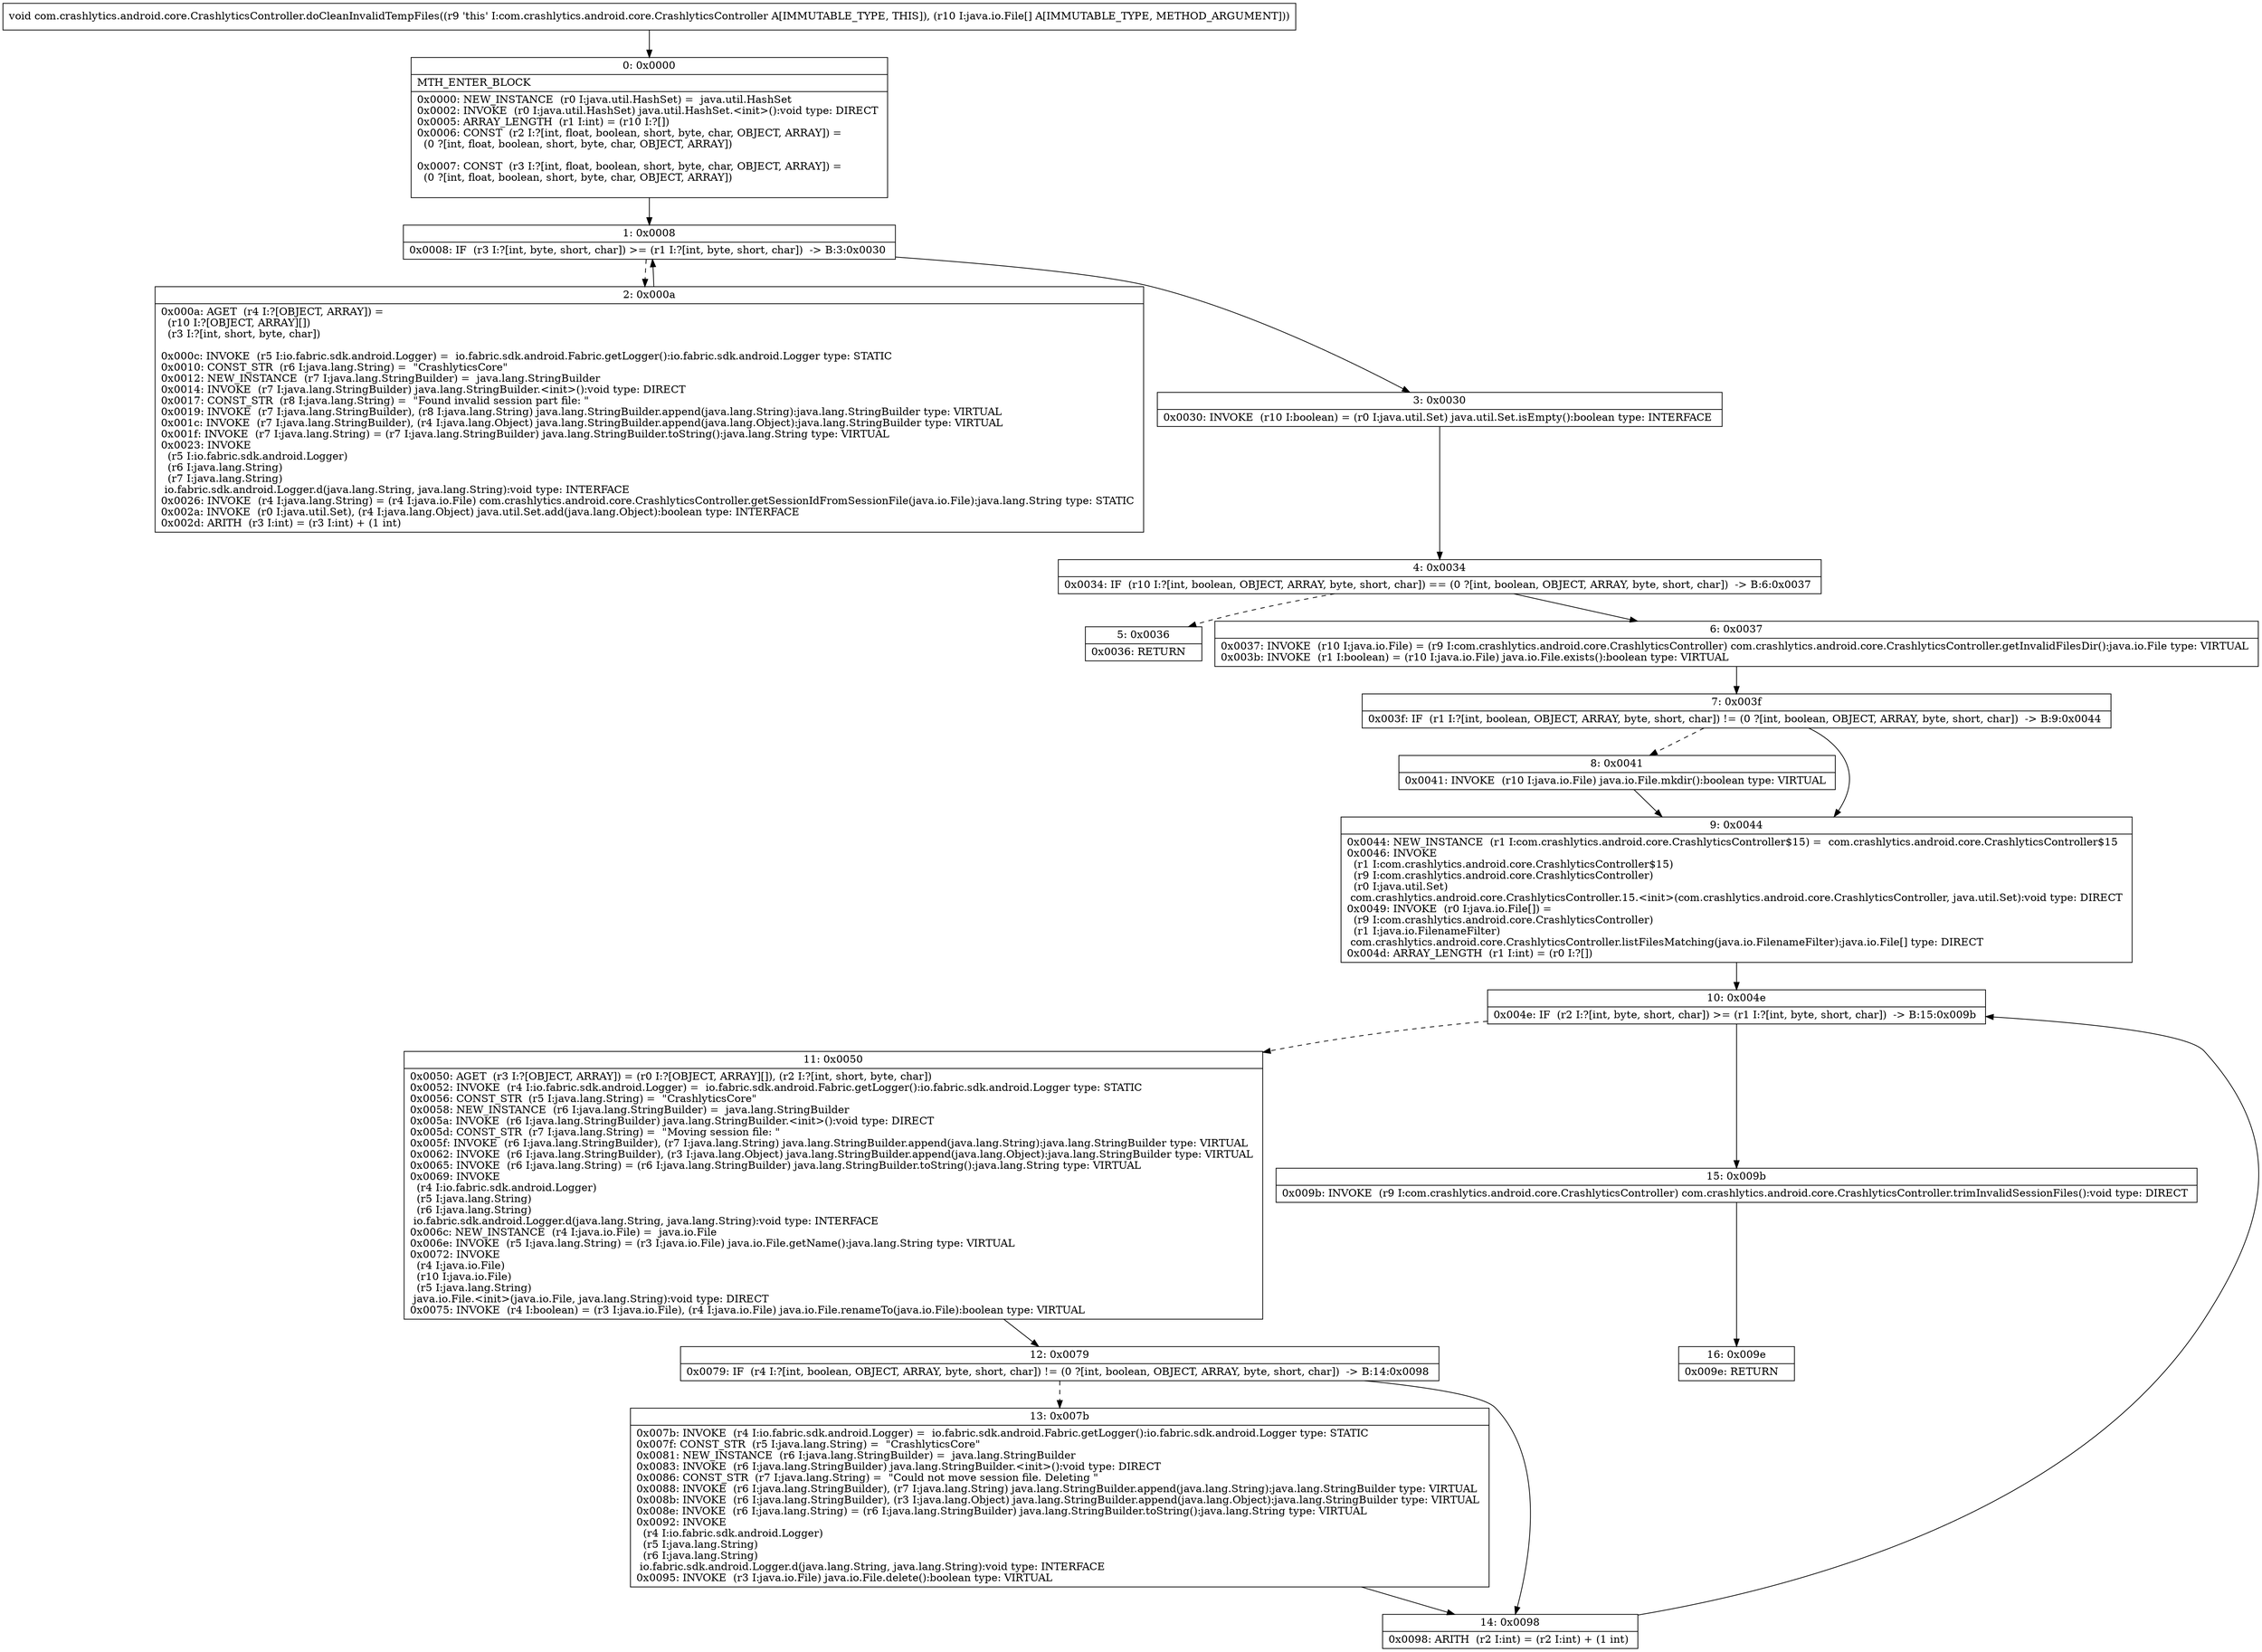 digraph "CFG forcom.crashlytics.android.core.CrashlyticsController.doCleanInvalidTempFiles([Ljava\/io\/File;)V" {
Node_0 [shape=record,label="{0\:\ 0x0000|MTH_ENTER_BLOCK\l|0x0000: NEW_INSTANCE  (r0 I:java.util.HashSet) =  java.util.HashSet \l0x0002: INVOKE  (r0 I:java.util.HashSet) java.util.HashSet.\<init\>():void type: DIRECT \l0x0005: ARRAY_LENGTH  (r1 I:int) = (r10 I:?[]) \l0x0006: CONST  (r2 I:?[int, float, boolean, short, byte, char, OBJECT, ARRAY]) = \l  (0 ?[int, float, boolean, short, byte, char, OBJECT, ARRAY])\l \l0x0007: CONST  (r3 I:?[int, float, boolean, short, byte, char, OBJECT, ARRAY]) = \l  (0 ?[int, float, boolean, short, byte, char, OBJECT, ARRAY])\l \l}"];
Node_1 [shape=record,label="{1\:\ 0x0008|0x0008: IF  (r3 I:?[int, byte, short, char]) \>= (r1 I:?[int, byte, short, char])  \-\> B:3:0x0030 \l}"];
Node_2 [shape=record,label="{2\:\ 0x000a|0x000a: AGET  (r4 I:?[OBJECT, ARRAY]) = \l  (r10 I:?[OBJECT, ARRAY][])\l  (r3 I:?[int, short, byte, char])\l \l0x000c: INVOKE  (r5 I:io.fabric.sdk.android.Logger) =  io.fabric.sdk.android.Fabric.getLogger():io.fabric.sdk.android.Logger type: STATIC \l0x0010: CONST_STR  (r6 I:java.lang.String) =  \"CrashlyticsCore\" \l0x0012: NEW_INSTANCE  (r7 I:java.lang.StringBuilder) =  java.lang.StringBuilder \l0x0014: INVOKE  (r7 I:java.lang.StringBuilder) java.lang.StringBuilder.\<init\>():void type: DIRECT \l0x0017: CONST_STR  (r8 I:java.lang.String) =  \"Found invalid session part file: \" \l0x0019: INVOKE  (r7 I:java.lang.StringBuilder), (r8 I:java.lang.String) java.lang.StringBuilder.append(java.lang.String):java.lang.StringBuilder type: VIRTUAL \l0x001c: INVOKE  (r7 I:java.lang.StringBuilder), (r4 I:java.lang.Object) java.lang.StringBuilder.append(java.lang.Object):java.lang.StringBuilder type: VIRTUAL \l0x001f: INVOKE  (r7 I:java.lang.String) = (r7 I:java.lang.StringBuilder) java.lang.StringBuilder.toString():java.lang.String type: VIRTUAL \l0x0023: INVOKE  \l  (r5 I:io.fabric.sdk.android.Logger)\l  (r6 I:java.lang.String)\l  (r7 I:java.lang.String)\l io.fabric.sdk.android.Logger.d(java.lang.String, java.lang.String):void type: INTERFACE \l0x0026: INVOKE  (r4 I:java.lang.String) = (r4 I:java.io.File) com.crashlytics.android.core.CrashlyticsController.getSessionIdFromSessionFile(java.io.File):java.lang.String type: STATIC \l0x002a: INVOKE  (r0 I:java.util.Set), (r4 I:java.lang.Object) java.util.Set.add(java.lang.Object):boolean type: INTERFACE \l0x002d: ARITH  (r3 I:int) = (r3 I:int) + (1 int) \l}"];
Node_3 [shape=record,label="{3\:\ 0x0030|0x0030: INVOKE  (r10 I:boolean) = (r0 I:java.util.Set) java.util.Set.isEmpty():boolean type: INTERFACE \l}"];
Node_4 [shape=record,label="{4\:\ 0x0034|0x0034: IF  (r10 I:?[int, boolean, OBJECT, ARRAY, byte, short, char]) == (0 ?[int, boolean, OBJECT, ARRAY, byte, short, char])  \-\> B:6:0x0037 \l}"];
Node_5 [shape=record,label="{5\:\ 0x0036|0x0036: RETURN   \l}"];
Node_6 [shape=record,label="{6\:\ 0x0037|0x0037: INVOKE  (r10 I:java.io.File) = (r9 I:com.crashlytics.android.core.CrashlyticsController) com.crashlytics.android.core.CrashlyticsController.getInvalidFilesDir():java.io.File type: VIRTUAL \l0x003b: INVOKE  (r1 I:boolean) = (r10 I:java.io.File) java.io.File.exists():boolean type: VIRTUAL \l}"];
Node_7 [shape=record,label="{7\:\ 0x003f|0x003f: IF  (r1 I:?[int, boolean, OBJECT, ARRAY, byte, short, char]) != (0 ?[int, boolean, OBJECT, ARRAY, byte, short, char])  \-\> B:9:0x0044 \l}"];
Node_8 [shape=record,label="{8\:\ 0x0041|0x0041: INVOKE  (r10 I:java.io.File) java.io.File.mkdir():boolean type: VIRTUAL \l}"];
Node_9 [shape=record,label="{9\:\ 0x0044|0x0044: NEW_INSTANCE  (r1 I:com.crashlytics.android.core.CrashlyticsController$15) =  com.crashlytics.android.core.CrashlyticsController$15 \l0x0046: INVOKE  \l  (r1 I:com.crashlytics.android.core.CrashlyticsController$15)\l  (r9 I:com.crashlytics.android.core.CrashlyticsController)\l  (r0 I:java.util.Set)\l com.crashlytics.android.core.CrashlyticsController.15.\<init\>(com.crashlytics.android.core.CrashlyticsController, java.util.Set):void type: DIRECT \l0x0049: INVOKE  (r0 I:java.io.File[]) = \l  (r9 I:com.crashlytics.android.core.CrashlyticsController)\l  (r1 I:java.io.FilenameFilter)\l com.crashlytics.android.core.CrashlyticsController.listFilesMatching(java.io.FilenameFilter):java.io.File[] type: DIRECT \l0x004d: ARRAY_LENGTH  (r1 I:int) = (r0 I:?[]) \l}"];
Node_10 [shape=record,label="{10\:\ 0x004e|0x004e: IF  (r2 I:?[int, byte, short, char]) \>= (r1 I:?[int, byte, short, char])  \-\> B:15:0x009b \l}"];
Node_11 [shape=record,label="{11\:\ 0x0050|0x0050: AGET  (r3 I:?[OBJECT, ARRAY]) = (r0 I:?[OBJECT, ARRAY][]), (r2 I:?[int, short, byte, char]) \l0x0052: INVOKE  (r4 I:io.fabric.sdk.android.Logger) =  io.fabric.sdk.android.Fabric.getLogger():io.fabric.sdk.android.Logger type: STATIC \l0x0056: CONST_STR  (r5 I:java.lang.String) =  \"CrashlyticsCore\" \l0x0058: NEW_INSTANCE  (r6 I:java.lang.StringBuilder) =  java.lang.StringBuilder \l0x005a: INVOKE  (r6 I:java.lang.StringBuilder) java.lang.StringBuilder.\<init\>():void type: DIRECT \l0x005d: CONST_STR  (r7 I:java.lang.String) =  \"Moving session file: \" \l0x005f: INVOKE  (r6 I:java.lang.StringBuilder), (r7 I:java.lang.String) java.lang.StringBuilder.append(java.lang.String):java.lang.StringBuilder type: VIRTUAL \l0x0062: INVOKE  (r6 I:java.lang.StringBuilder), (r3 I:java.lang.Object) java.lang.StringBuilder.append(java.lang.Object):java.lang.StringBuilder type: VIRTUAL \l0x0065: INVOKE  (r6 I:java.lang.String) = (r6 I:java.lang.StringBuilder) java.lang.StringBuilder.toString():java.lang.String type: VIRTUAL \l0x0069: INVOKE  \l  (r4 I:io.fabric.sdk.android.Logger)\l  (r5 I:java.lang.String)\l  (r6 I:java.lang.String)\l io.fabric.sdk.android.Logger.d(java.lang.String, java.lang.String):void type: INTERFACE \l0x006c: NEW_INSTANCE  (r4 I:java.io.File) =  java.io.File \l0x006e: INVOKE  (r5 I:java.lang.String) = (r3 I:java.io.File) java.io.File.getName():java.lang.String type: VIRTUAL \l0x0072: INVOKE  \l  (r4 I:java.io.File)\l  (r10 I:java.io.File)\l  (r5 I:java.lang.String)\l java.io.File.\<init\>(java.io.File, java.lang.String):void type: DIRECT \l0x0075: INVOKE  (r4 I:boolean) = (r3 I:java.io.File), (r4 I:java.io.File) java.io.File.renameTo(java.io.File):boolean type: VIRTUAL \l}"];
Node_12 [shape=record,label="{12\:\ 0x0079|0x0079: IF  (r4 I:?[int, boolean, OBJECT, ARRAY, byte, short, char]) != (0 ?[int, boolean, OBJECT, ARRAY, byte, short, char])  \-\> B:14:0x0098 \l}"];
Node_13 [shape=record,label="{13\:\ 0x007b|0x007b: INVOKE  (r4 I:io.fabric.sdk.android.Logger) =  io.fabric.sdk.android.Fabric.getLogger():io.fabric.sdk.android.Logger type: STATIC \l0x007f: CONST_STR  (r5 I:java.lang.String) =  \"CrashlyticsCore\" \l0x0081: NEW_INSTANCE  (r6 I:java.lang.StringBuilder) =  java.lang.StringBuilder \l0x0083: INVOKE  (r6 I:java.lang.StringBuilder) java.lang.StringBuilder.\<init\>():void type: DIRECT \l0x0086: CONST_STR  (r7 I:java.lang.String) =  \"Could not move session file. Deleting \" \l0x0088: INVOKE  (r6 I:java.lang.StringBuilder), (r7 I:java.lang.String) java.lang.StringBuilder.append(java.lang.String):java.lang.StringBuilder type: VIRTUAL \l0x008b: INVOKE  (r6 I:java.lang.StringBuilder), (r3 I:java.lang.Object) java.lang.StringBuilder.append(java.lang.Object):java.lang.StringBuilder type: VIRTUAL \l0x008e: INVOKE  (r6 I:java.lang.String) = (r6 I:java.lang.StringBuilder) java.lang.StringBuilder.toString():java.lang.String type: VIRTUAL \l0x0092: INVOKE  \l  (r4 I:io.fabric.sdk.android.Logger)\l  (r5 I:java.lang.String)\l  (r6 I:java.lang.String)\l io.fabric.sdk.android.Logger.d(java.lang.String, java.lang.String):void type: INTERFACE \l0x0095: INVOKE  (r3 I:java.io.File) java.io.File.delete():boolean type: VIRTUAL \l}"];
Node_14 [shape=record,label="{14\:\ 0x0098|0x0098: ARITH  (r2 I:int) = (r2 I:int) + (1 int) \l}"];
Node_15 [shape=record,label="{15\:\ 0x009b|0x009b: INVOKE  (r9 I:com.crashlytics.android.core.CrashlyticsController) com.crashlytics.android.core.CrashlyticsController.trimInvalidSessionFiles():void type: DIRECT \l}"];
Node_16 [shape=record,label="{16\:\ 0x009e|0x009e: RETURN   \l}"];
MethodNode[shape=record,label="{void com.crashlytics.android.core.CrashlyticsController.doCleanInvalidTempFiles((r9 'this' I:com.crashlytics.android.core.CrashlyticsController A[IMMUTABLE_TYPE, THIS]), (r10 I:java.io.File[] A[IMMUTABLE_TYPE, METHOD_ARGUMENT])) }"];
MethodNode -> Node_0;
Node_0 -> Node_1;
Node_1 -> Node_2[style=dashed];
Node_1 -> Node_3;
Node_2 -> Node_1;
Node_3 -> Node_4;
Node_4 -> Node_5[style=dashed];
Node_4 -> Node_6;
Node_6 -> Node_7;
Node_7 -> Node_8[style=dashed];
Node_7 -> Node_9;
Node_8 -> Node_9;
Node_9 -> Node_10;
Node_10 -> Node_11[style=dashed];
Node_10 -> Node_15;
Node_11 -> Node_12;
Node_12 -> Node_13[style=dashed];
Node_12 -> Node_14;
Node_13 -> Node_14;
Node_14 -> Node_10;
Node_15 -> Node_16;
}

